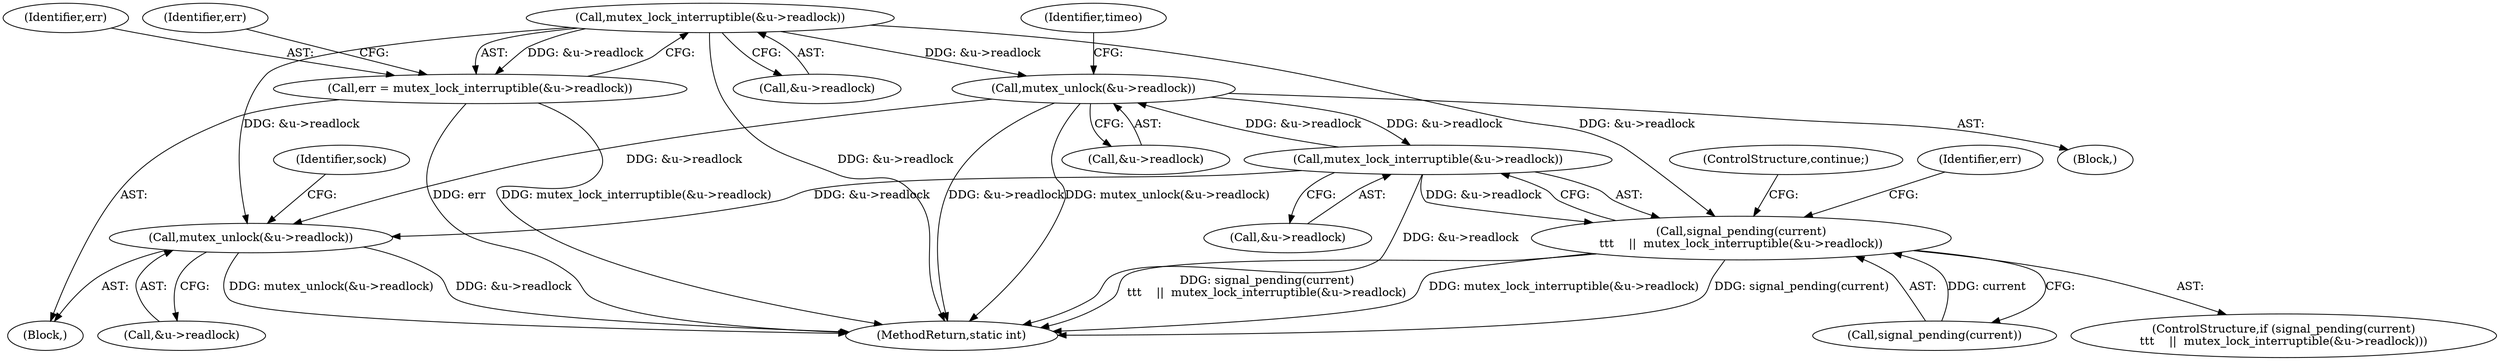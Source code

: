 digraph "0_linux_f3d3342602f8bcbf37d7c46641cb9bca7618eb1c_36@API" {
"1000207" [label="(Call,mutex_lock_interruptible(&u->readlock))"];
"1000205" [label="(Call,err = mutex_lock_interruptible(&u->readlock))"];
"1000277" [label="(Call,mutex_unlock(&u->readlock))"];
"1000292" [label="(Call,mutex_lock_interruptible(&u->readlock))"];
"1000289" [label="(Call,signal_pending(current)\n\t\t\t    ||  mutex_lock_interruptible(&u->readlock))"];
"1000518" [label="(Call,mutex_unlock(&u->readlock))"];
"1000290" [label="(Call,signal_pending(current))"];
"1000113" [label="(Block,)"];
"1000283" [label="(Identifier,timeo)"];
"1000277" [label="(Call,mutex_unlock(&u->readlock))"];
"1000241" [label="(Block,)"];
"1000524" [label="(Identifier,sock)"];
"1000278" [label="(Call,&u->readlock)"];
"1000303" [label="(ControlStructure,continue;)"];
"1000206" [label="(Identifier,err)"];
"1000288" [label="(ControlStructure,if (signal_pending(current)\n\t\t\t    ||  mutex_lock_interruptible(&u->readlock)))"];
"1000299" [label="(Identifier,err)"];
"1000293" [label="(Call,&u->readlock)"];
"1000292" [label="(Call,mutex_lock_interruptible(&u->readlock))"];
"1000289" [label="(Call,signal_pending(current)\n\t\t\t    ||  mutex_lock_interruptible(&u->readlock))"];
"1000208" [label="(Call,&u->readlock)"];
"1000519" [label="(Call,&u->readlock)"];
"1000518" [label="(Call,mutex_unlock(&u->readlock))"];
"1000213" [label="(Identifier,err)"];
"1000207" [label="(Call,mutex_lock_interruptible(&u->readlock))"];
"1000205" [label="(Call,err = mutex_lock_interruptible(&u->readlock))"];
"1000532" [label="(MethodReturn,static int)"];
"1000207" -> "1000205"  [label="AST: "];
"1000207" -> "1000208"  [label="CFG: "];
"1000208" -> "1000207"  [label="AST: "];
"1000205" -> "1000207"  [label="CFG: "];
"1000207" -> "1000532"  [label="DDG: &u->readlock"];
"1000207" -> "1000205"  [label="DDG: &u->readlock"];
"1000207" -> "1000277"  [label="DDG: &u->readlock"];
"1000207" -> "1000289"  [label="DDG: &u->readlock"];
"1000207" -> "1000518"  [label="DDG: &u->readlock"];
"1000205" -> "1000113"  [label="AST: "];
"1000206" -> "1000205"  [label="AST: "];
"1000213" -> "1000205"  [label="CFG: "];
"1000205" -> "1000532"  [label="DDG: err"];
"1000205" -> "1000532"  [label="DDG: mutex_lock_interruptible(&u->readlock)"];
"1000277" -> "1000241"  [label="AST: "];
"1000277" -> "1000278"  [label="CFG: "];
"1000278" -> "1000277"  [label="AST: "];
"1000283" -> "1000277"  [label="CFG: "];
"1000277" -> "1000532"  [label="DDG: &u->readlock"];
"1000277" -> "1000532"  [label="DDG: mutex_unlock(&u->readlock)"];
"1000292" -> "1000277"  [label="DDG: &u->readlock"];
"1000277" -> "1000292"  [label="DDG: &u->readlock"];
"1000277" -> "1000518"  [label="DDG: &u->readlock"];
"1000292" -> "1000289"  [label="AST: "];
"1000292" -> "1000293"  [label="CFG: "];
"1000293" -> "1000292"  [label="AST: "];
"1000289" -> "1000292"  [label="CFG: "];
"1000292" -> "1000532"  [label="DDG: &u->readlock"];
"1000292" -> "1000289"  [label="DDG: &u->readlock"];
"1000292" -> "1000518"  [label="DDG: &u->readlock"];
"1000289" -> "1000288"  [label="AST: "];
"1000289" -> "1000290"  [label="CFG: "];
"1000290" -> "1000289"  [label="AST: "];
"1000299" -> "1000289"  [label="CFG: "];
"1000303" -> "1000289"  [label="CFG: "];
"1000289" -> "1000532"  [label="DDG: mutex_lock_interruptible(&u->readlock)"];
"1000289" -> "1000532"  [label="DDG: signal_pending(current)"];
"1000289" -> "1000532"  [label="DDG: signal_pending(current)\n\t\t\t    ||  mutex_lock_interruptible(&u->readlock)"];
"1000290" -> "1000289"  [label="DDG: current"];
"1000518" -> "1000113"  [label="AST: "];
"1000518" -> "1000519"  [label="CFG: "];
"1000519" -> "1000518"  [label="AST: "];
"1000524" -> "1000518"  [label="CFG: "];
"1000518" -> "1000532"  [label="DDG: &u->readlock"];
"1000518" -> "1000532"  [label="DDG: mutex_unlock(&u->readlock)"];
}
